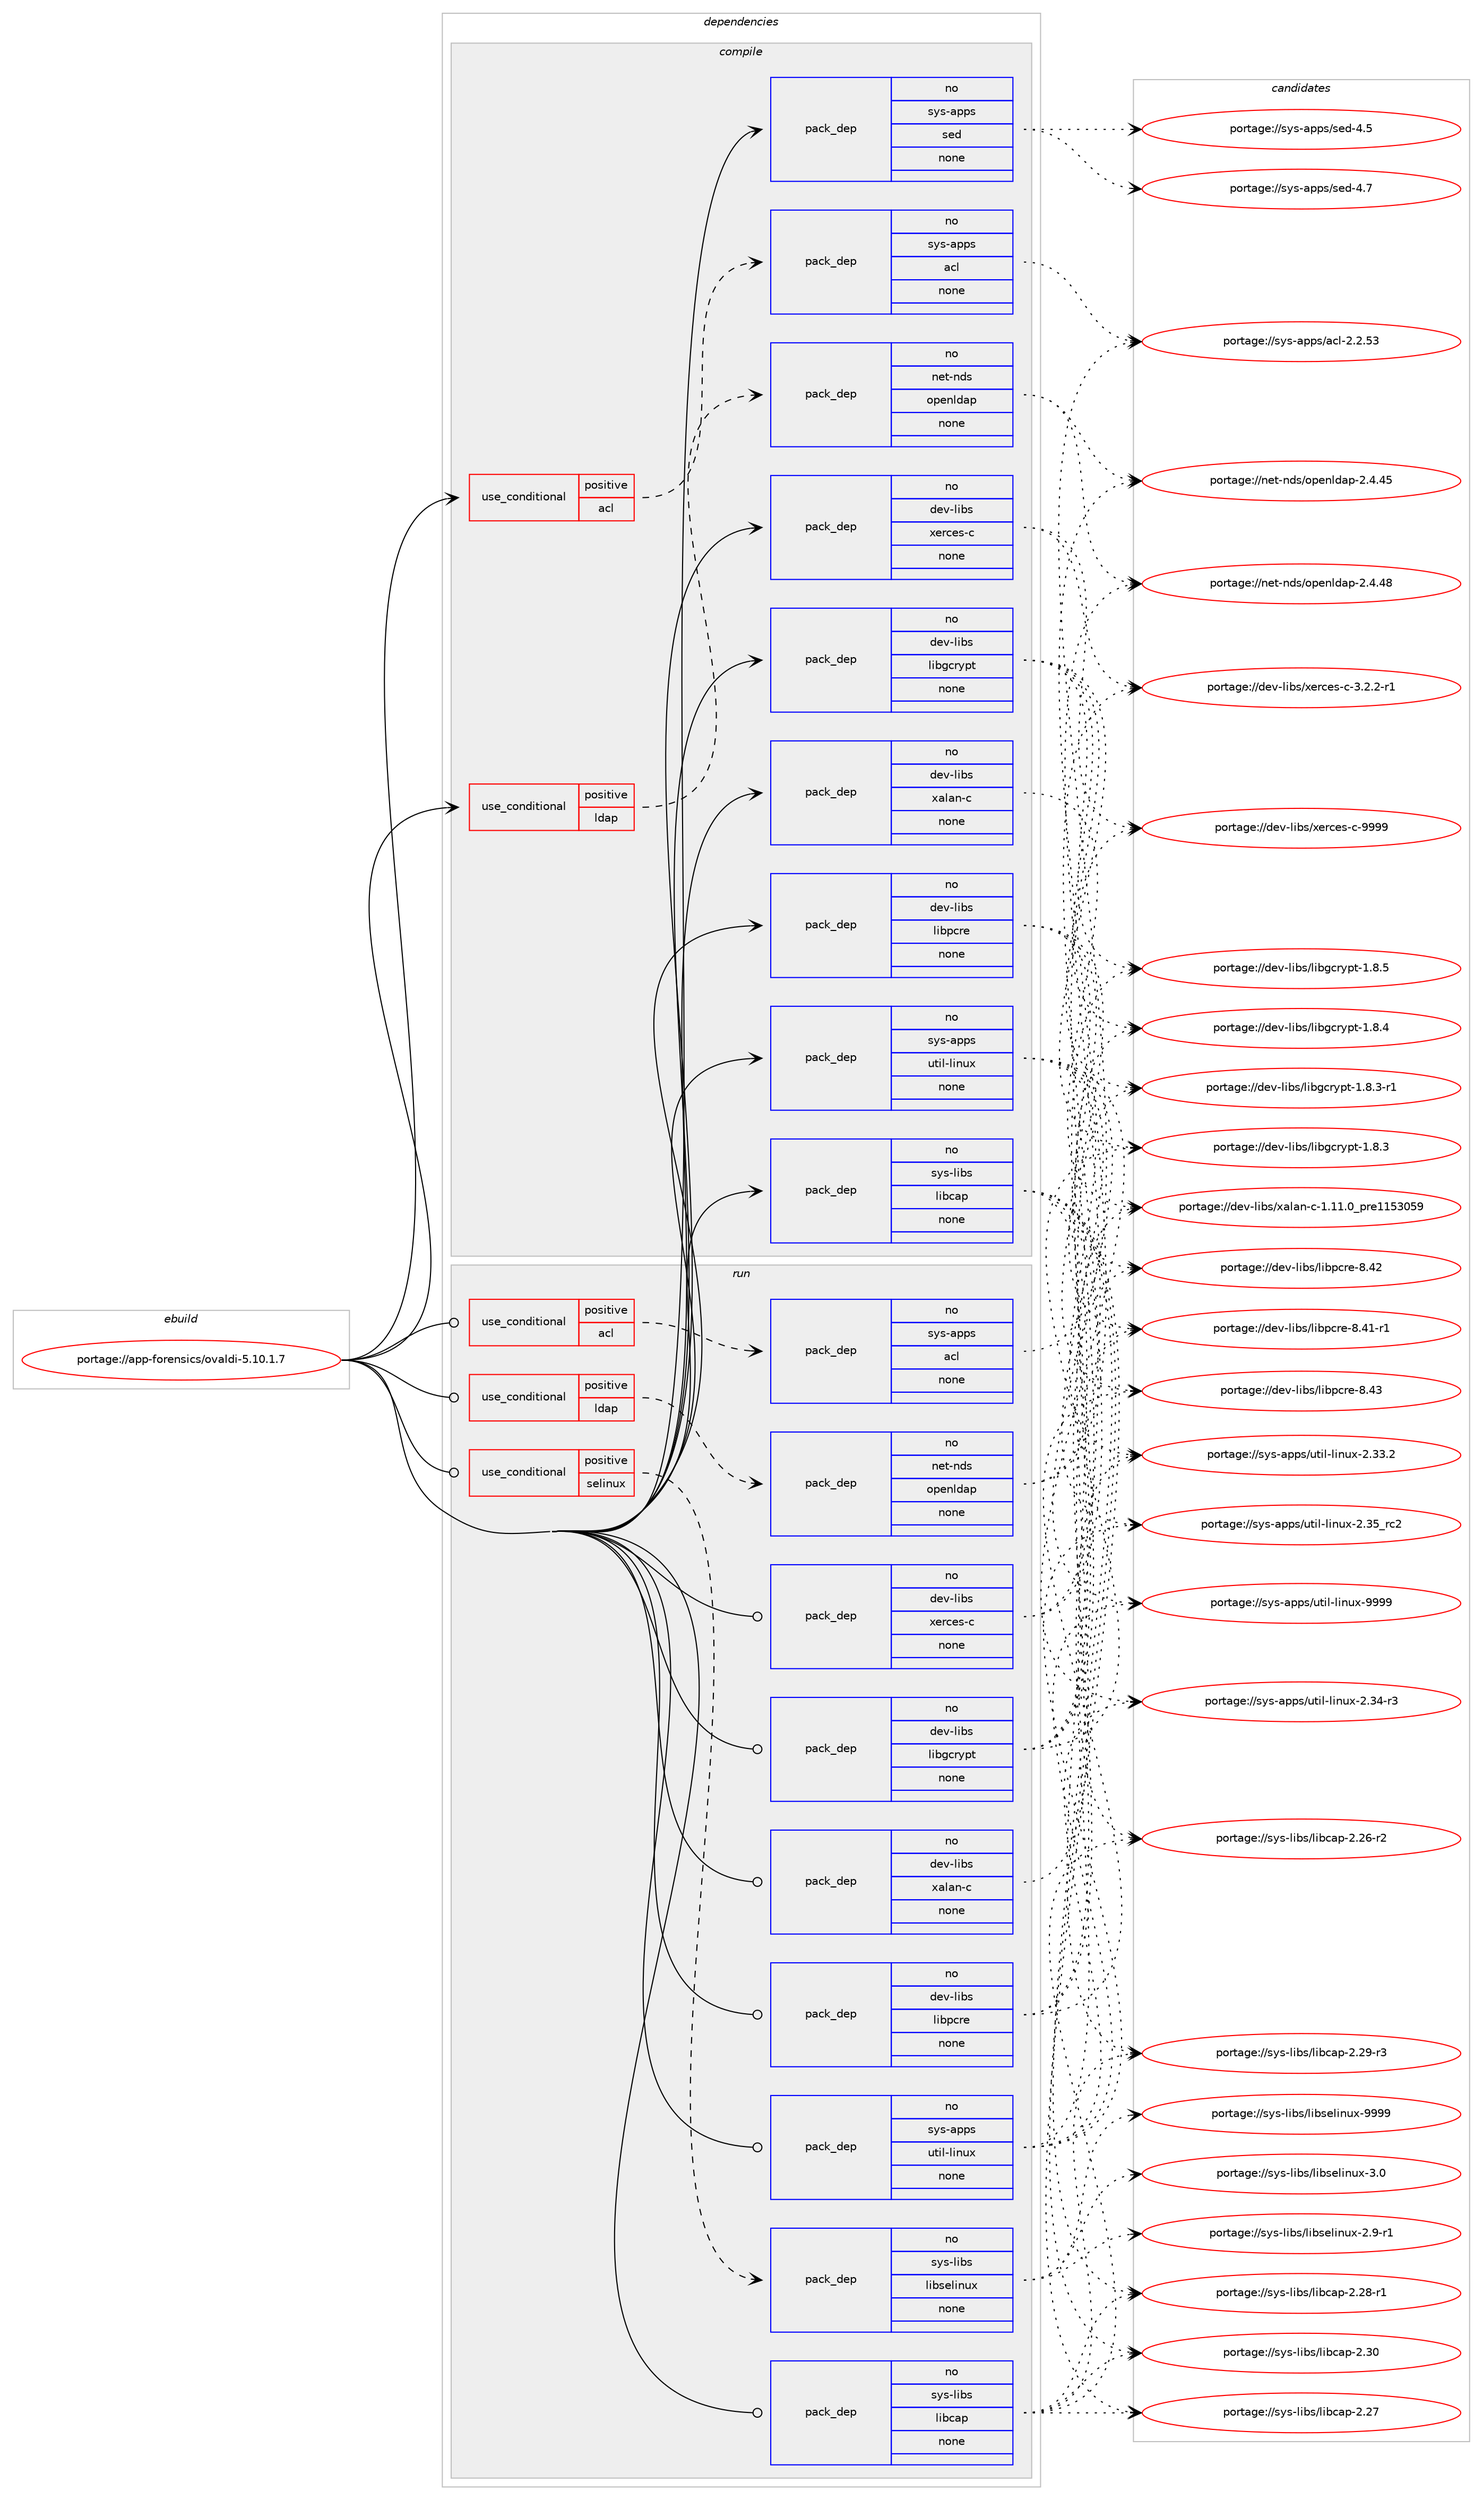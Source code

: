 digraph prolog {

# *************
# Graph options
# *************

newrank=true;
concentrate=true;
compound=true;
graph [rankdir=LR,fontname=Helvetica,fontsize=10,ranksep=1.5];#, ranksep=2.5, nodesep=0.2];
edge  [arrowhead=vee];
node  [fontname=Helvetica,fontsize=10];

# **********
# The ebuild
# **********

subgraph cluster_leftcol {
color=gray;
rank=same;
label=<<i>ebuild</i>>;
id [label="portage://app-forensics/ovaldi-5.10.1.7", color=red, width=4, href="../app-forensics/ovaldi-5.10.1.7.svg"];
}

# ****************
# The dependencies
# ****************

subgraph cluster_midcol {
color=gray;
label=<<i>dependencies</i>>;
subgraph cluster_compile {
fillcolor="#eeeeee";
style=filled;
label=<<i>compile</i>>;
subgraph cond145205 {
dependency620103 [label=<<TABLE BORDER="0" CELLBORDER="1" CELLSPACING="0" CELLPADDING="4"><TR><TD ROWSPAN="3" CELLPADDING="10">use_conditional</TD></TR><TR><TD>positive</TD></TR><TR><TD>acl</TD></TR></TABLE>>, shape=none, color=red];
subgraph pack466579 {
dependency620104 [label=<<TABLE BORDER="0" CELLBORDER="1" CELLSPACING="0" CELLPADDING="4" WIDTH="220"><TR><TD ROWSPAN="6" CELLPADDING="30">pack_dep</TD></TR><TR><TD WIDTH="110">no</TD></TR><TR><TD>sys-apps</TD></TR><TR><TD>acl</TD></TR><TR><TD>none</TD></TR><TR><TD></TD></TR></TABLE>>, shape=none, color=blue];
}
dependency620103:e -> dependency620104:w [weight=20,style="dashed",arrowhead="vee"];
}
id:e -> dependency620103:w [weight=20,style="solid",arrowhead="vee"];
subgraph cond145206 {
dependency620105 [label=<<TABLE BORDER="0" CELLBORDER="1" CELLSPACING="0" CELLPADDING="4"><TR><TD ROWSPAN="3" CELLPADDING="10">use_conditional</TD></TR><TR><TD>positive</TD></TR><TR><TD>ldap</TD></TR></TABLE>>, shape=none, color=red];
subgraph pack466580 {
dependency620106 [label=<<TABLE BORDER="0" CELLBORDER="1" CELLSPACING="0" CELLPADDING="4" WIDTH="220"><TR><TD ROWSPAN="6" CELLPADDING="30">pack_dep</TD></TR><TR><TD WIDTH="110">no</TD></TR><TR><TD>net-nds</TD></TR><TR><TD>openldap</TD></TR><TR><TD>none</TD></TR><TR><TD></TD></TR></TABLE>>, shape=none, color=blue];
}
dependency620105:e -> dependency620106:w [weight=20,style="dashed",arrowhead="vee"];
}
id:e -> dependency620105:w [weight=20,style="solid",arrowhead="vee"];
subgraph pack466581 {
dependency620107 [label=<<TABLE BORDER="0" CELLBORDER="1" CELLSPACING="0" CELLPADDING="4" WIDTH="220"><TR><TD ROWSPAN="6" CELLPADDING="30">pack_dep</TD></TR><TR><TD WIDTH="110">no</TD></TR><TR><TD>dev-libs</TD></TR><TR><TD>libgcrypt</TD></TR><TR><TD>none</TD></TR><TR><TD></TD></TR></TABLE>>, shape=none, color=blue];
}
id:e -> dependency620107:w [weight=20,style="solid",arrowhead="vee"];
subgraph pack466582 {
dependency620108 [label=<<TABLE BORDER="0" CELLBORDER="1" CELLSPACING="0" CELLPADDING="4" WIDTH="220"><TR><TD ROWSPAN="6" CELLPADDING="30">pack_dep</TD></TR><TR><TD WIDTH="110">no</TD></TR><TR><TD>dev-libs</TD></TR><TR><TD>libpcre</TD></TR><TR><TD>none</TD></TR><TR><TD></TD></TR></TABLE>>, shape=none, color=blue];
}
id:e -> dependency620108:w [weight=20,style="solid",arrowhead="vee"];
subgraph pack466583 {
dependency620109 [label=<<TABLE BORDER="0" CELLBORDER="1" CELLSPACING="0" CELLPADDING="4" WIDTH="220"><TR><TD ROWSPAN="6" CELLPADDING="30">pack_dep</TD></TR><TR><TD WIDTH="110">no</TD></TR><TR><TD>dev-libs</TD></TR><TR><TD>xalan-c</TD></TR><TR><TD>none</TD></TR><TR><TD></TD></TR></TABLE>>, shape=none, color=blue];
}
id:e -> dependency620109:w [weight=20,style="solid",arrowhead="vee"];
subgraph pack466584 {
dependency620110 [label=<<TABLE BORDER="0" CELLBORDER="1" CELLSPACING="0" CELLPADDING="4" WIDTH="220"><TR><TD ROWSPAN="6" CELLPADDING="30">pack_dep</TD></TR><TR><TD WIDTH="110">no</TD></TR><TR><TD>dev-libs</TD></TR><TR><TD>xerces-c</TD></TR><TR><TD>none</TD></TR><TR><TD></TD></TR></TABLE>>, shape=none, color=blue];
}
id:e -> dependency620110:w [weight=20,style="solid",arrowhead="vee"];
subgraph pack466585 {
dependency620111 [label=<<TABLE BORDER="0" CELLBORDER="1" CELLSPACING="0" CELLPADDING="4" WIDTH="220"><TR><TD ROWSPAN="6" CELLPADDING="30">pack_dep</TD></TR><TR><TD WIDTH="110">no</TD></TR><TR><TD>sys-apps</TD></TR><TR><TD>sed</TD></TR><TR><TD>none</TD></TR><TR><TD></TD></TR></TABLE>>, shape=none, color=blue];
}
id:e -> dependency620111:w [weight=20,style="solid",arrowhead="vee"];
subgraph pack466586 {
dependency620112 [label=<<TABLE BORDER="0" CELLBORDER="1" CELLSPACING="0" CELLPADDING="4" WIDTH="220"><TR><TD ROWSPAN="6" CELLPADDING="30">pack_dep</TD></TR><TR><TD WIDTH="110">no</TD></TR><TR><TD>sys-apps</TD></TR><TR><TD>util-linux</TD></TR><TR><TD>none</TD></TR><TR><TD></TD></TR></TABLE>>, shape=none, color=blue];
}
id:e -> dependency620112:w [weight=20,style="solid",arrowhead="vee"];
subgraph pack466587 {
dependency620113 [label=<<TABLE BORDER="0" CELLBORDER="1" CELLSPACING="0" CELLPADDING="4" WIDTH="220"><TR><TD ROWSPAN="6" CELLPADDING="30">pack_dep</TD></TR><TR><TD WIDTH="110">no</TD></TR><TR><TD>sys-libs</TD></TR><TR><TD>libcap</TD></TR><TR><TD>none</TD></TR><TR><TD></TD></TR></TABLE>>, shape=none, color=blue];
}
id:e -> dependency620113:w [weight=20,style="solid",arrowhead="vee"];
}
subgraph cluster_compileandrun {
fillcolor="#eeeeee";
style=filled;
label=<<i>compile and run</i>>;
}
subgraph cluster_run {
fillcolor="#eeeeee";
style=filled;
label=<<i>run</i>>;
subgraph cond145207 {
dependency620114 [label=<<TABLE BORDER="0" CELLBORDER="1" CELLSPACING="0" CELLPADDING="4"><TR><TD ROWSPAN="3" CELLPADDING="10">use_conditional</TD></TR><TR><TD>positive</TD></TR><TR><TD>acl</TD></TR></TABLE>>, shape=none, color=red];
subgraph pack466588 {
dependency620115 [label=<<TABLE BORDER="0" CELLBORDER="1" CELLSPACING="0" CELLPADDING="4" WIDTH="220"><TR><TD ROWSPAN="6" CELLPADDING="30">pack_dep</TD></TR><TR><TD WIDTH="110">no</TD></TR><TR><TD>sys-apps</TD></TR><TR><TD>acl</TD></TR><TR><TD>none</TD></TR><TR><TD></TD></TR></TABLE>>, shape=none, color=blue];
}
dependency620114:e -> dependency620115:w [weight=20,style="dashed",arrowhead="vee"];
}
id:e -> dependency620114:w [weight=20,style="solid",arrowhead="odot"];
subgraph cond145208 {
dependency620116 [label=<<TABLE BORDER="0" CELLBORDER="1" CELLSPACING="0" CELLPADDING="4"><TR><TD ROWSPAN="3" CELLPADDING="10">use_conditional</TD></TR><TR><TD>positive</TD></TR><TR><TD>ldap</TD></TR></TABLE>>, shape=none, color=red];
subgraph pack466589 {
dependency620117 [label=<<TABLE BORDER="0" CELLBORDER="1" CELLSPACING="0" CELLPADDING="4" WIDTH="220"><TR><TD ROWSPAN="6" CELLPADDING="30">pack_dep</TD></TR><TR><TD WIDTH="110">no</TD></TR><TR><TD>net-nds</TD></TR><TR><TD>openldap</TD></TR><TR><TD>none</TD></TR><TR><TD></TD></TR></TABLE>>, shape=none, color=blue];
}
dependency620116:e -> dependency620117:w [weight=20,style="dashed",arrowhead="vee"];
}
id:e -> dependency620116:w [weight=20,style="solid",arrowhead="odot"];
subgraph cond145209 {
dependency620118 [label=<<TABLE BORDER="0" CELLBORDER="1" CELLSPACING="0" CELLPADDING="4"><TR><TD ROWSPAN="3" CELLPADDING="10">use_conditional</TD></TR><TR><TD>positive</TD></TR><TR><TD>selinux</TD></TR></TABLE>>, shape=none, color=red];
subgraph pack466590 {
dependency620119 [label=<<TABLE BORDER="0" CELLBORDER="1" CELLSPACING="0" CELLPADDING="4" WIDTH="220"><TR><TD ROWSPAN="6" CELLPADDING="30">pack_dep</TD></TR><TR><TD WIDTH="110">no</TD></TR><TR><TD>sys-libs</TD></TR><TR><TD>libselinux</TD></TR><TR><TD>none</TD></TR><TR><TD></TD></TR></TABLE>>, shape=none, color=blue];
}
dependency620118:e -> dependency620119:w [weight=20,style="dashed",arrowhead="vee"];
}
id:e -> dependency620118:w [weight=20,style="solid",arrowhead="odot"];
subgraph pack466591 {
dependency620120 [label=<<TABLE BORDER="0" CELLBORDER="1" CELLSPACING="0" CELLPADDING="4" WIDTH="220"><TR><TD ROWSPAN="6" CELLPADDING="30">pack_dep</TD></TR><TR><TD WIDTH="110">no</TD></TR><TR><TD>dev-libs</TD></TR><TR><TD>libgcrypt</TD></TR><TR><TD>none</TD></TR><TR><TD></TD></TR></TABLE>>, shape=none, color=blue];
}
id:e -> dependency620120:w [weight=20,style="solid",arrowhead="odot"];
subgraph pack466592 {
dependency620121 [label=<<TABLE BORDER="0" CELLBORDER="1" CELLSPACING="0" CELLPADDING="4" WIDTH="220"><TR><TD ROWSPAN="6" CELLPADDING="30">pack_dep</TD></TR><TR><TD WIDTH="110">no</TD></TR><TR><TD>dev-libs</TD></TR><TR><TD>libpcre</TD></TR><TR><TD>none</TD></TR><TR><TD></TD></TR></TABLE>>, shape=none, color=blue];
}
id:e -> dependency620121:w [weight=20,style="solid",arrowhead="odot"];
subgraph pack466593 {
dependency620122 [label=<<TABLE BORDER="0" CELLBORDER="1" CELLSPACING="0" CELLPADDING="4" WIDTH="220"><TR><TD ROWSPAN="6" CELLPADDING="30">pack_dep</TD></TR><TR><TD WIDTH="110">no</TD></TR><TR><TD>dev-libs</TD></TR><TR><TD>xalan-c</TD></TR><TR><TD>none</TD></TR><TR><TD></TD></TR></TABLE>>, shape=none, color=blue];
}
id:e -> dependency620122:w [weight=20,style="solid",arrowhead="odot"];
subgraph pack466594 {
dependency620123 [label=<<TABLE BORDER="0" CELLBORDER="1" CELLSPACING="0" CELLPADDING="4" WIDTH="220"><TR><TD ROWSPAN="6" CELLPADDING="30">pack_dep</TD></TR><TR><TD WIDTH="110">no</TD></TR><TR><TD>dev-libs</TD></TR><TR><TD>xerces-c</TD></TR><TR><TD>none</TD></TR><TR><TD></TD></TR></TABLE>>, shape=none, color=blue];
}
id:e -> dependency620123:w [weight=20,style="solid",arrowhead="odot"];
subgraph pack466595 {
dependency620124 [label=<<TABLE BORDER="0" CELLBORDER="1" CELLSPACING="0" CELLPADDING="4" WIDTH="220"><TR><TD ROWSPAN="6" CELLPADDING="30">pack_dep</TD></TR><TR><TD WIDTH="110">no</TD></TR><TR><TD>sys-apps</TD></TR><TR><TD>util-linux</TD></TR><TR><TD>none</TD></TR><TR><TD></TD></TR></TABLE>>, shape=none, color=blue];
}
id:e -> dependency620124:w [weight=20,style="solid",arrowhead="odot"];
subgraph pack466596 {
dependency620125 [label=<<TABLE BORDER="0" CELLBORDER="1" CELLSPACING="0" CELLPADDING="4" WIDTH="220"><TR><TD ROWSPAN="6" CELLPADDING="30">pack_dep</TD></TR><TR><TD WIDTH="110">no</TD></TR><TR><TD>sys-libs</TD></TR><TR><TD>libcap</TD></TR><TR><TD>none</TD></TR><TR><TD></TD></TR></TABLE>>, shape=none, color=blue];
}
id:e -> dependency620125:w [weight=20,style="solid",arrowhead="odot"];
}
}

# **************
# The candidates
# **************

subgraph cluster_choices {
rank=same;
color=gray;
label=<<i>candidates</i>>;

subgraph choice466579 {
color=black;
nodesep=1;
choice115121115459711211211547979910845504650465351 [label="portage://sys-apps/acl-2.2.53", color=red, width=4,href="../sys-apps/acl-2.2.53.svg"];
dependency620104:e -> choice115121115459711211211547979910845504650465351:w [style=dotted,weight="100"];
}
subgraph choice466580 {
color=black;
nodesep=1;
choice11010111645110100115471111121011101081009711245504652465256 [label="portage://net-nds/openldap-2.4.48", color=red, width=4,href="../net-nds/openldap-2.4.48.svg"];
choice11010111645110100115471111121011101081009711245504652465253 [label="portage://net-nds/openldap-2.4.45", color=red, width=4,href="../net-nds/openldap-2.4.45.svg"];
dependency620106:e -> choice11010111645110100115471111121011101081009711245504652465256:w [style=dotted,weight="100"];
dependency620106:e -> choice11010111645110100115471111121011101081009711245504652465253:w [style=dotted,weight="100"];
}
subgraph choice466581 {
color=black;
nodesep=1;
choice1001011184510810598115471081059810399114121112116454946564653 [label="portage://dev-libs/libgcrypt-1.8.5", color=red, width=4,href="../dev-libs/libgcrypt-1.8.5.svg"];
choice1001011184510810598115471081059810399114121112116454946564652 [label="portage://dev-libs/libgcrypt-1.8.4", color=red, width=4,href="../dev-libs/libgcrypt-1.8.4.svg"];
choice10010111845108105981154710810598103991141211121164549465646514511449 [label="portage://dev-libs/libgcrypt-1.8.3-r1", color=red, width=4,href="../dev-libs/libgcrypt-1.8.3-r1.svg"];
choice1001011184510810598115471081059810399114121112116454946564651 [label="portage://dev-libs/libgcrypt-1.8.3", color=red, width=4,href="../dev-libs/libgcrypt-1.8.3.svg"];
dependency620107:e -> choice1001011184510810598115471081059810399114121112116454946564653:w [style=dotted,weight="100"];
dependency620107:e -> choice1001011184510810598115471081059810399114121112116454946564652:w [style=dotted,weight="100"];
dependency620107:e -> choice10010111845108105981154710810598103991141211121164549465646514511449:w [style=dotted,weight="100"];
dependency620107:e -> choice1001011184510810598115471081059810399114121112116454946564651:w [style=dotted,weight="100"];
}
subgraph choice466582 {
color=black;
nodesep=1;
choice10010111845108105981154710810598112991141014556465251 [label="portage://dev-libs/libpcre-8.43", color=red, width=4,href="../dev-libs/libpcre-8.43.svg"];
choice10010111845108105981154710810598112991141014556465250 [label="portage://dev-libs/libpcre-8.42", color=red, width=4,href="../dev-libs/libpcre-8.42.svg"];
choice100101118451081059811547108105981129911410145564652494511449 [label="portage://dev-libs/libpcre-8.41-r1", color=red, width=4,href="../dev-libs/libpcre-8.41-r1.svg"];
dependency620108:e -> choice10010111845108105981154710810598112991141014556465251:w [style=dotted,weight="100"];
dependency620108:e -> choice10010111845108105981154710810598112991141014556465250:w [style=dotted,weight="100"];
dependency620108:e -> choice100101118451081059811547108105981129911410145564652494511449:w [style=dotted,weight="100"];
}
subgraph choice466583 {
color=black;
nodesep=1;
choice10010111845108105981154712097108971104599454946494946489511211410149495351485357 [label="portage://dev-libs/xalan-c-1.11.0_pre1153059", color=red, width=4,href="../dev-libs/xalan-c-1.11.0_pre1153059.svg"];
dependency620109:e -> choice10010111845108105981154712097108971104599454946494946489511211410149495351485357:w [style=dotted,weight="100"];
}
subgraph choice466584 {
color=black;
nodesep=1;
choice1001011184510810598115471201011149910111545994557575757 [label="portage://dev-libs/xerces-c-9999", color=red, width=4,href="../dev-libs/xerces-c-9999.svg"];
choice1001011184510810598115471201011149910111545994551465046504511449 [label="portage://dev-libs/xerces-c-3.2.2-r1", color=red, width=4,href="../dev-libs/xerces-c-3.2.2-r1.svg"];
dependency620110:e -> choice1001011184510810598115471201011149910111545994557575757:w [style=dotted,weight="100"];
dependency620110:e -> choice1001011184510810598115471201011149910111545994551465046504511449:w [style=dotted,weight="100"];
}
subgraph choice466585 {
color=black;
nodesep=1;
choice11512111545971121121154711510110045524655 [label="portage://sys-apps/sed-4.7", color=red, width=4,href="../sys-apps/sed-4.7.svg"];
choice11512111545971121121154711510110045524653 [label="portage://sys-apps/sed-4.5", color=red, width=4,href="../sys-apps/sed-4.5.svg"];
dependency620111:e -> choice11512111545971121121154711510110045524655:w [style=dotted,weight="100"];
dependency620111:e -> choice11512111545971121121154711510110045524653:w [style=dotted,weight="100"];
}
subgraph choice466586 {
color=black;
nodesep=1;
choice115121115459711211211547117116105108451081051101171204557575757 [label="portage://sys-apps/util-linux-9999", color=red, width=4,href="../sys-apps/util-linux-9999.svg"];
choice115121115459711211211547117116105108451081051101171204550465153951149950 [label="portage://sys-apps/util-linux-2.35_rc2", color=red, width=4,href="../sys-apps/util-linux-2.35_rc2.svg"];
choice1151211154597112112115471171161051084510810511011712045504651524511451 [label="portage://sys-apps/util-linux-2.34-r3", color=red, width=4,href="../sys-apps/util-linux-2.34-r3.svg"];
choice1151211154597112112115471171161051084510810511011712045504651514650 [label="portage://sys-apps/util-linux-2.33.2", color=red, width=4,href="../sys-apps/util-linux-2.33.2.svg"];
dependency620112:e -> choice115121115459711211211547117116105108451081051101171204557575757:w [style=dotted,weight="100"];
dependency620112:e -> choice115121115459711211211547117116105108451081051101171204550465153951149950:w [style=dotted,weight="100"];
dependency620112:e -> choice1151211154597112112115471171161051084510810511011712045504651524511451:w [style=dotted,weight="100"];
dependency620112:e -> choice1151211154597112112115471171161051084510810511011712045504651514650:w [style=dotted,weight="100"];
}
subgraph choice466587 {
color=black;
nodesep=1;
choice1151211154510810598115471081059899971124550465148 [label="portage://sys-libs/libcap-2.30", color=red, width=4,href="../sys-libs/libcap-2.30.svg"];
choice11512111545108105981154710810598999711245504650574511451 [label="portage://sys-libs/libcap-2.29-r3", color=red, width=4,href="../sys-libs/libcap-2.29-r3.svg"];
choice11512111545108105981154710810598999711245504650564511449 [label="portage://sys-libs/libcap-2.28-r1", color=red, width=4,href="../sys-libs/libcap-2.28-r1.svg"];
choice1151211154510810598115471081059899971124550465055 [label="portage://sys-libs/libcap-2.27", color=red, width=4,href="../sys-libs/libcap-2.27.svg"];
choice11512111545108105981154710810598999711245504650544511450 [label="portage://sys-libs/libcap-2.26-r2", color=red, width=4,href="../sys-libs/libcap-2.26-r2.svg"];
dependency620113:e -> choice1151211154510810598115471081059899971124550465148:w [style=dotted,weight="100"];
dependency620113:e -> choice11512111545108105981154710810598999711245504650574511451:w [style=dotted,weight="100"];
dependency620113:e -> choice11512111545108105981154710810598999711245504650564511449:w [style=dotted,weight="100"];
dependency620113:e -> choice1151211154510810598115471081059899971124550465055:w [style=dotted,weight="100"];
dependency620113:e -> choice11512111545108105981154710810598999711245504650544511450:w [style=dotted,weight="100"];
}
subgraph choice466588 {
color=black;
nodesep=1;
choice115121115459711211211547979910845504650465351 [label="portage://sys-apps/acl-2.2.53", color=red, width=4,href="../sys-apps/acl-2.2.53.svg"];
dependency620115:e -> choice115121115459711211211547979910845504650465351:w [style=dotted,weight="100"];
}
subgraph choice466589 {
color=black;
nodesep=1;
choice11010111645110100115471111121011101081009711245504652465256 [label="portage://net-nds/openldap-2.4.48", color=red, width=4,href="../net-nds/openldap-2.4.48.svg"];
choice11010111645110100115471111121011101081009711245504652465253 [label="portage://net-nds/openldap-2.4.45", color=red, width=4,href="../net-nds/openldap-2.4.45.svg"];
dependency620117:e -> choice11010111645110100115471111121011101081009711245504652465256:w [style=dotted,weight="100"];
dependency620117:e -> choice11010111645110100115471111121011101081009711245504652465253:w [style=dotted,weight="100"];
}
subgraph choice466590 {
color=black;
nodesep=1;
choice115121115451081059811547108105981151011081051101171204557575757 [label="portage://sys-libs/libselinux-9999", color=red, width=4,href="../sys-libs/libselinux-9999.svg"];
choice1151211154510810598115471081059811510110810511011712045514648 [label="portage://sys-libs/libselinux-3.0", color=red, width=4,href="../sys-libs/libselinux-3.0.svg"];
choice11512111545108105981154710810598115101108105110117120455046574511449 [label="portage://sys-libs/libselinux-2.9-r1", color=red, width=4,href="../sys-libs/libselinux-2.9-r1.svg"];
dependency620119:e -> choice115121115451081059811547108105981151011081051101171204557575757:w [style=dotted,weight="100"];
dependency620119:e -> choice1151211154510810598115471081059811510110810511011712045514648:w [style=dotted,weight="100"];
dependency620119:e -> choice11512111545108105981154710810598115101108105110117120455046574511449:w [style=dotted,weight="100"];
}
subgraph choice466591 {
color=black;
nodesep=1;
choice1001011184510810598115471081059810399114121112116454946564653 [label="portage://dev-libs/libgcrypt-1.8.5", color=red, width=4,href="../dev-libs/libgcrypt-1.8.5.svg"];
choice1001011184510810598115471081059810399114121112116454946564652 [label="portage://dev-libs/libgcrypt-1.8.4", color=red, width=4,href="../dev-libs/libgcrypt-1.8.4.svg"];
choice10010111845108105981154710810598103991141211121164549465646514511449 [label="portage://dev-libs/libgcrypt-1.8.3-r1", color=red, width=4,href="../dev-libs/libgcrypt-1.8.3-r1.svg"];
choice1001011184510810598115471081059810399114121112116454946564651 [label="portage://dev-libs/libgcrypt-1.8.3", color=red, width=4,href="../dev-libs/libgcrypt-1.8.3.svg"];
dependency620120:e -> choice1001011184510810598115471081059810399114121112116454946564653:w [style=dotted,weight="100"];
dependency620120:e -> choice1001011184510810598115471081059810399114121112116454946564652:w [style=dotted,weight="100"];
dependency620120:e -> choice10010111845108105981154710810598103991141211121164549465646514511449:w [style=dotted,weight="100"];
dependency620120:e -> choice1001011184510810598115471081059810399114121112116454946564651:w [style=dotted,weight="100"];
}
subgraph choice466592 {
color=black;
nodesep=1;
choice10010111845108105981154710810598112991141014556465251 [label="portage://dev-libs/libpcre-8.43", color=red, width=4,href="../dev-libs/libpcre-8.43.svg"];
choice10010111845108105981154710810598112991141014556465250 [label="portage://dev-libs/libpcre-8.42", color=red, width=4,href="../dev-libs/libpcre-8.42.svg"];
choice100101118451081059811547108105981129911410145564652494511449 [label="portage://dev-libs/libpcre-8.41-r1", color=red, width=4,href="../dev-libs/libpcre-8.41-r1.svg"];
dependency620121:e -> choice10010111845108105981154710810598112991141014556465251:w [style=dotted,weight="100"];
dependency620121:e -> choice10010111845108105981154710810598112991141014556465250:w [style=dotted,weight="100"];
dependency620121:e -> choice100101118451081059811547108105981129911410145564652494511449:w [style=dotted,weight="100"];
}
subgraph choice466593 {
color=black;
nodesep=1;
choice10010111845108105981154712097108971104599454946494946489511211410149495351485357 [label="portage://dev-libs/xalan-c-1.11.0_pre1153059", color=red, width=4,href="../dev-libs/xalan-c-1.11.0_pre1153059.svg"];
dependency620122:e -> choice10010111845108105981154712097108971104599454946494946489511211410149495351485357:w [style=dotted,weight="100"];
}
subgraph choice466594 {
color=black;
nodesep=1;
choice1001011184510810598115471201011149910111545994557575757 [label="portage://dev-libs/xerces-c-9999", color=red, width=4,href="../dev-libs/xerces-c-9999.svg"];
choice1001011184510810598115471201011149910111545994551465046504511449 [label="portage://dev-libs/xerces-c-3.2.2-r1", color=red, width=4,href="../dev-libs/xerces-c-3.2.2-r1.svg"];
dependency620123:e -> choice1001011184510810598115471201011149910111545994557575757:w [style=dotted,weight="100"];
dependency620123:e -> choice1001011184510810598115471201011149910111545994551465046504511449:w [style=dotted,weight="100"];
}
subgraph choice466595 {
color=black;
nodesep=1;
choice115121115459711211211547117116105108451081051101171204557575757 [label="portage://sys-apps/util-linux-9999", color=red, width=4,href="../sys-apps/util-linux-9999.svg"];
choice115121115459711211211547117116105108451081051101171204550465153951149950 [label="portage://sys-apps/util-linux-2.35_rc2", color=red, width=4,href="../sys-apps/util-linux-2.35_rc2.svg"];
choice1151211154597112112115471171161051084510810511011712045504651524511451 [label="portage://sys-apps/util-linux-2.34-r3", color=red, width=4,href="../sys-apps/util-linux-2.34-r3.svg"];
choice1151211154597112112115471171161051084510810511011712045504651514650 [label="portage://sys-apps/util-linux-2.33.2", color=red, width=4,href="../sys-apps/util-linux-2.33.2.svg"];
dependency620124:e -> choice115121115459711211211547117116105108451081051101171204557575757:w [style=dotted,weight="100"];
dependency620124:e -> choice115121115459711211211547117116105108451081051101171204550465153951149950:w [style=dotted,weight="100"];
dependency620124:e -> choice1151211154597112112115471171161051084510810511011712045504651524511451:w [style=dotted,weight="100"];
dependency620124:e -> choice1151211154597112112115471171161051084510810511011712045504651514650:w [style=dotted,weight="100"];
}
subgraph choice466596 {
color=black;
nodesep=1;
choice1151211154510810598115471081059899971124550465148 [label="portage://sys-libs/libcap-2.30", color=red, width=4,href="../sys-libs/libcap-2.30.svg"];
choice11512111545108105981154710810598999711245504650574511451 [label="portage://sys-libs/libcap-2.29-r3", color=red, width=4,href="../sys-libs/libcap-2.29-r3.svg"];
choice11512111545108105981154710810598999711245504650564511449 [label="portage://sys-libs/libcap-2.28-r1", color=red, width=4,href="../sys-libs/libcap-2.28-r1.svg"];
choice1151211154510810598115471081059899971124550465055 [label="portage://sys-libs/libcap-2.27", color=red, width=4,href="../sys-libs/libcap-2.27.svg"];
choice11512111545108105981154710810598999711245504650544511450 [label="portage://sys-libs/libcap-2.26-r2", color=red, width=4,href="../sys-libs/libcap-2.26-r2.svg"];
dependency620125:e -> choice1151211154510810598115471081059899971124550465148:w [style=dotted,weight="100"];
dependency620125:e -> choice11512111545108105981154710810598999711245504650574511451:w [style=dotted,weight="100"];
dependency620125:e -> choice11512111545108105981154710810598999711245504650564511449:w [style=dotted,weight="100"];
dependency620125:e -> choice1151211154510810598115471081059899971124550465055:w [style=dotted,weight="100"];
dependency620125:e -> choice11512111545108105981154710810598999711245504650544511450:w [style=dotted,weight="100"];
}
}

}

